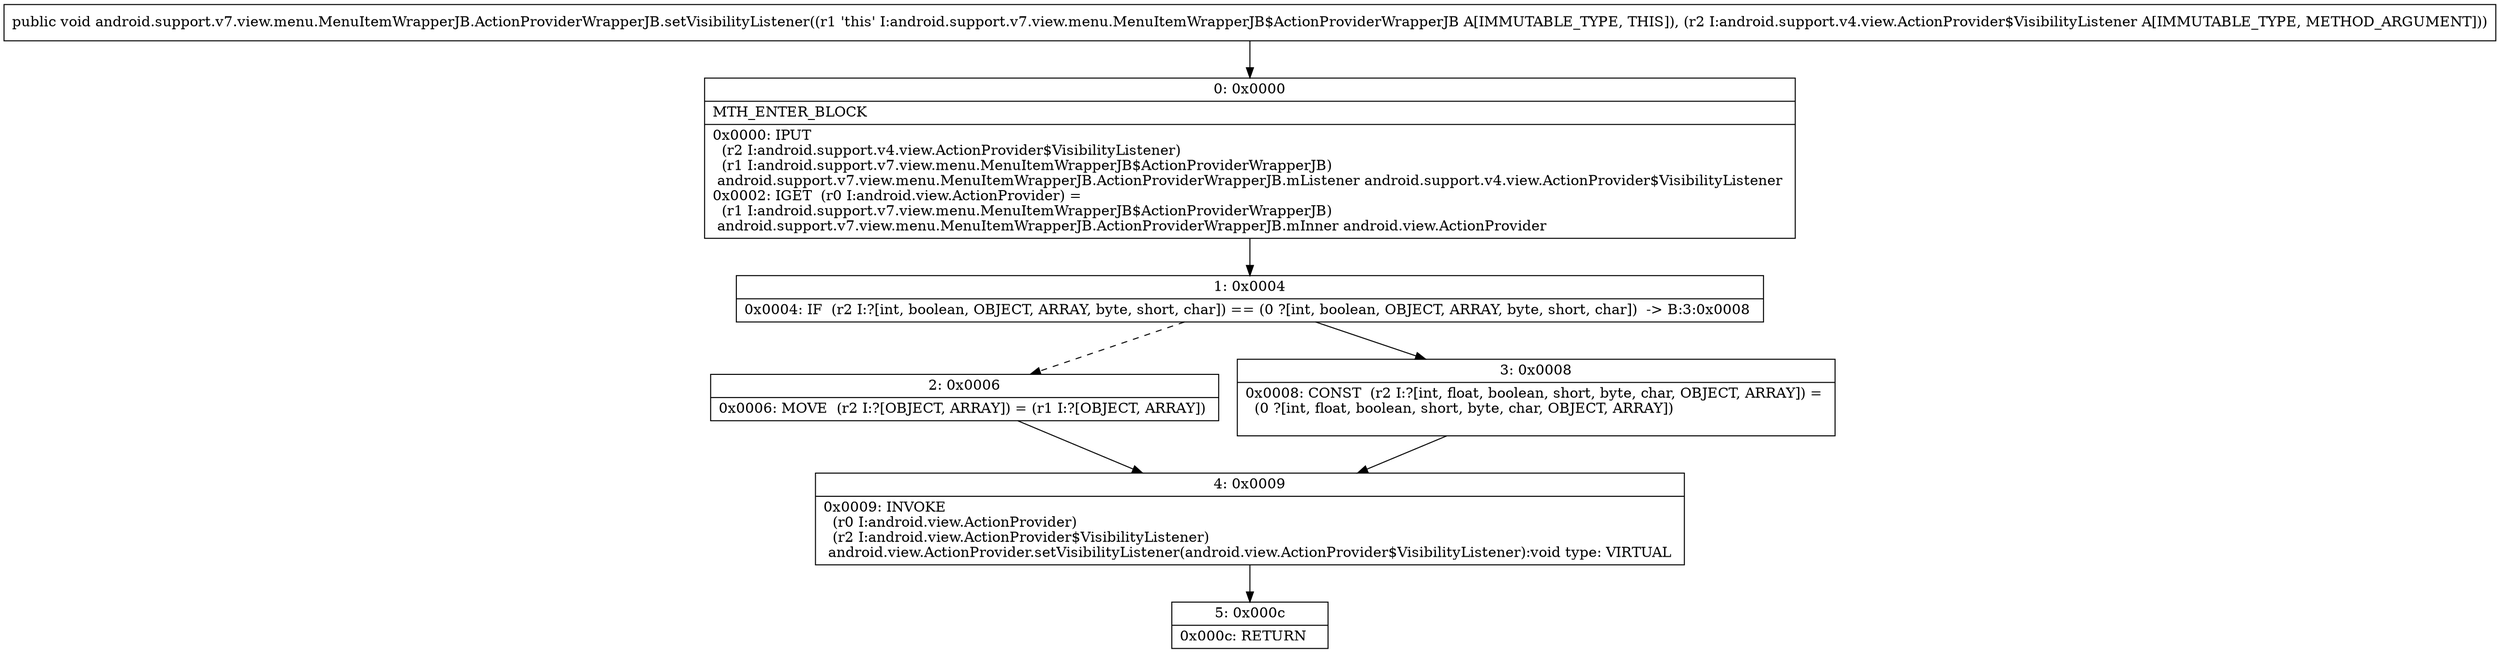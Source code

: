 digraph "CFG forandroid.support.v7.view.menu.MenuItemWrapperJB.ActionProviderWrapperJB.setVisibilityListener(Landroid\/support\/v4\/view\/ActionProvider$VisibilityListener;)V" {
Node_0 [shape=record,label="{0\:\ 0x0000|MTH_ENTER_BLOCK\l|0x0000: IPUT  \l  (r2 I:android.support.v4.view.ActionProvider$VisibilityListener)\l  (r1 I:android.support.v7.view.menu.MenuItemWrapperJB$ActionProviderWrapperJB)\l android.support.v7.view.menu.MenuItemWrapperJB.ActionProviderWrapperJB.mListener android.support.v4.view.ActionProvider$VisibilityListener \l0x0002: IGET  (r0 I:android.view.ActionProvider) = \l  (r1 I:android.support.v7.view.menu.MenuItemWrapperJB$ActionProviderWrapperJB)\l android.support.v7.view.menu.MenuItemWrapperJB.ActionProviderWrapperJB.mInner android.view.ActionProvider \l}"];
Node_1 [shape=record,label="{1\:\ 0x0004|0x0004: IF  (r2 I:?[int, boolean, OBJECT, ARRAY, byte, short, char]) == (0 ?[int, boolean, OBJECT, ARRAY, byte, short, char])  \-\> B:3:0x0008 \l}"];
Node_2 [shape=record,label="{2\:\ 0x0006|0x0006: MOVE  (r2 I:?[OBJECT, ARRAY]) = (r1 I:?[OBJECT, ARRAY]) \l}"];
Node_3 [shape=record,label="{3\:\ 0x0008|0x0008: CONST  (r2 I:?[int, float, boolean, short, byte, char, OBJECT, ARRAY]) = \l  (0 ?[int, float, boolean, short, byte, char, OBJECT, ARRAY])\l \l}"];
Node_4 [shape=record,label="{4\:\ 0x0009|0x0009: INVOKE  \l  (r0 I:android.view.ActionProvider)\l  (r2 I:android.view.ActionProvider$VisibilityListener)\l android.view.ActionProvider.setVisibilityListener(android.view.ActionProvider$VisibilityListener):void type: VIRTUAL \l}"];
Node_5 [shape=record,label="{5\:\ 0x000c|0x000c: RETURN   \l}"];
MethodNode[shape=record,label="{public void android.support.v7.view.menu.MenuItemWrapperJB.ActionProviderWrapperJB.setVisibilityListener((r1 'this' I:android.support.v7.view.menu.MenuItemWrapperJB$ActionProviderWrapperJB A[IMMUTABLE_TYPE, THIS]), (r2 I:android.support.v4.view.ActionProvider$VisibilityListener A[IMMUTABLE_TYPE, METHOD_ARGUMENT])) }"];
MethodNode -> Node_0;
Node_0 -> Node_1;
Node_1 -> Node_2[style=dashed];
Node_1 -> Node_3;
Node_2 -> Node_4;
Node_3 -> Node_4;
Node_4 -> Node_5;
}

